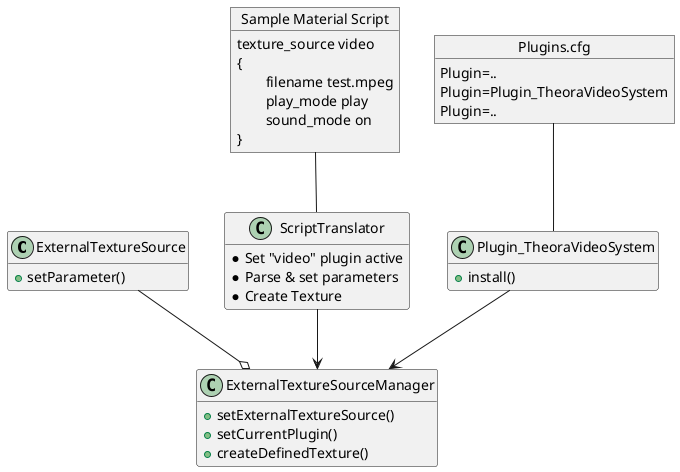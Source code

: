 @startuml
skinparam backgroundcolor transparent
hide empty members
set namespaceSeparator none
class ExternalTextureSource {
+ setParameter()
}
class ExternalTextureSourceManager {
+ setExternalTextureSource()
+ setCurrentPlugin()
+ createDefinedTexture()
}
ExternalTextureSource -down-o ExternalTextureSourceManager
class ScriptTranslator {
    * Set "video" plugin active
    * Parse & set parameters
    * Create Texture
}
class Plugin_TheoraVideoSystem {
+ install()
}
object Plugins.cfg {
    Plugin=..
    Plugin=Plugin_TheoraVideoSystem
    Plugin=..
}
Plugins.cfg -- Plugin_TheoraVideoSystem
Plugin_TheoraVideoSystem -down-> ExternalTextureSourceManager
ScriptTranslator -down-> ExternalTextureSourceManager

object "Sample Material Script" as material {
texture_source video
&#123;
\tfilename test.mpeg
\tplay_mode play
\tsound_mode on
&#125;
}
material -- ScriptTranslator

@enduml 

